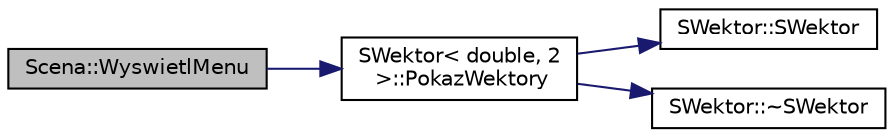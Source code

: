 digraph "Scena::WyswietlMenu"
{
  edge [fontname="Helvetica",fontsize="10",labelfontname="Helvetica",labelfontsize="10"];
  node [fontname="Helvetica",fontsize="10",shape=record];
  rankdir="LR";
  Node1 [label="Scena::WyswietlMenu",height=0.2,width=0.4,color="black", fillcolor="grey75", style="filled", fontcolor="black"];
  Node1 -> Node2 [color="midnightblue",fontsize="10",style="solid",fontname="Helvetica"];
  Node2 [label="SWektor\< double, 2\l \>::PokazWektory",height=0.2,width=0.4,color="black", fillcolor="white", style="filled",URL="$classSWektor.html#a67b3862b53281b0a4753597934b6d92c"];
  Node2 -> Node3 [color="midnightblue",fontsize="10",style="solid",fontname="Helvetica"];
  Node3 [label="SWektor::SWektor",height=0.2,width=0.4,color="black", fillcolor="white", style="filled",URL="$classSWektor.html#a38e2a7e20ce4da24eb97c83fe198b9ef",tooltip="Inicjaliuje obiekt wartościami 0, oraz dokumentuje stowrzenie obiektu typu Wektor2D. "];
  Node2 -> Node4 [color="midnightblue",fontsize="10",style="solid",fontname="Helvetica"];
  Node4 [label="SWektor::~SWektor",height=0.2,width=0.4,color="black", fillcolor="white", style="filled",URL="$classSWektor.html#a4bb859eaae8cfa02ecde57834c5022fb",tooltip="Dokumentuje usunięcie obiektu typu Wektor2D. "];
}
